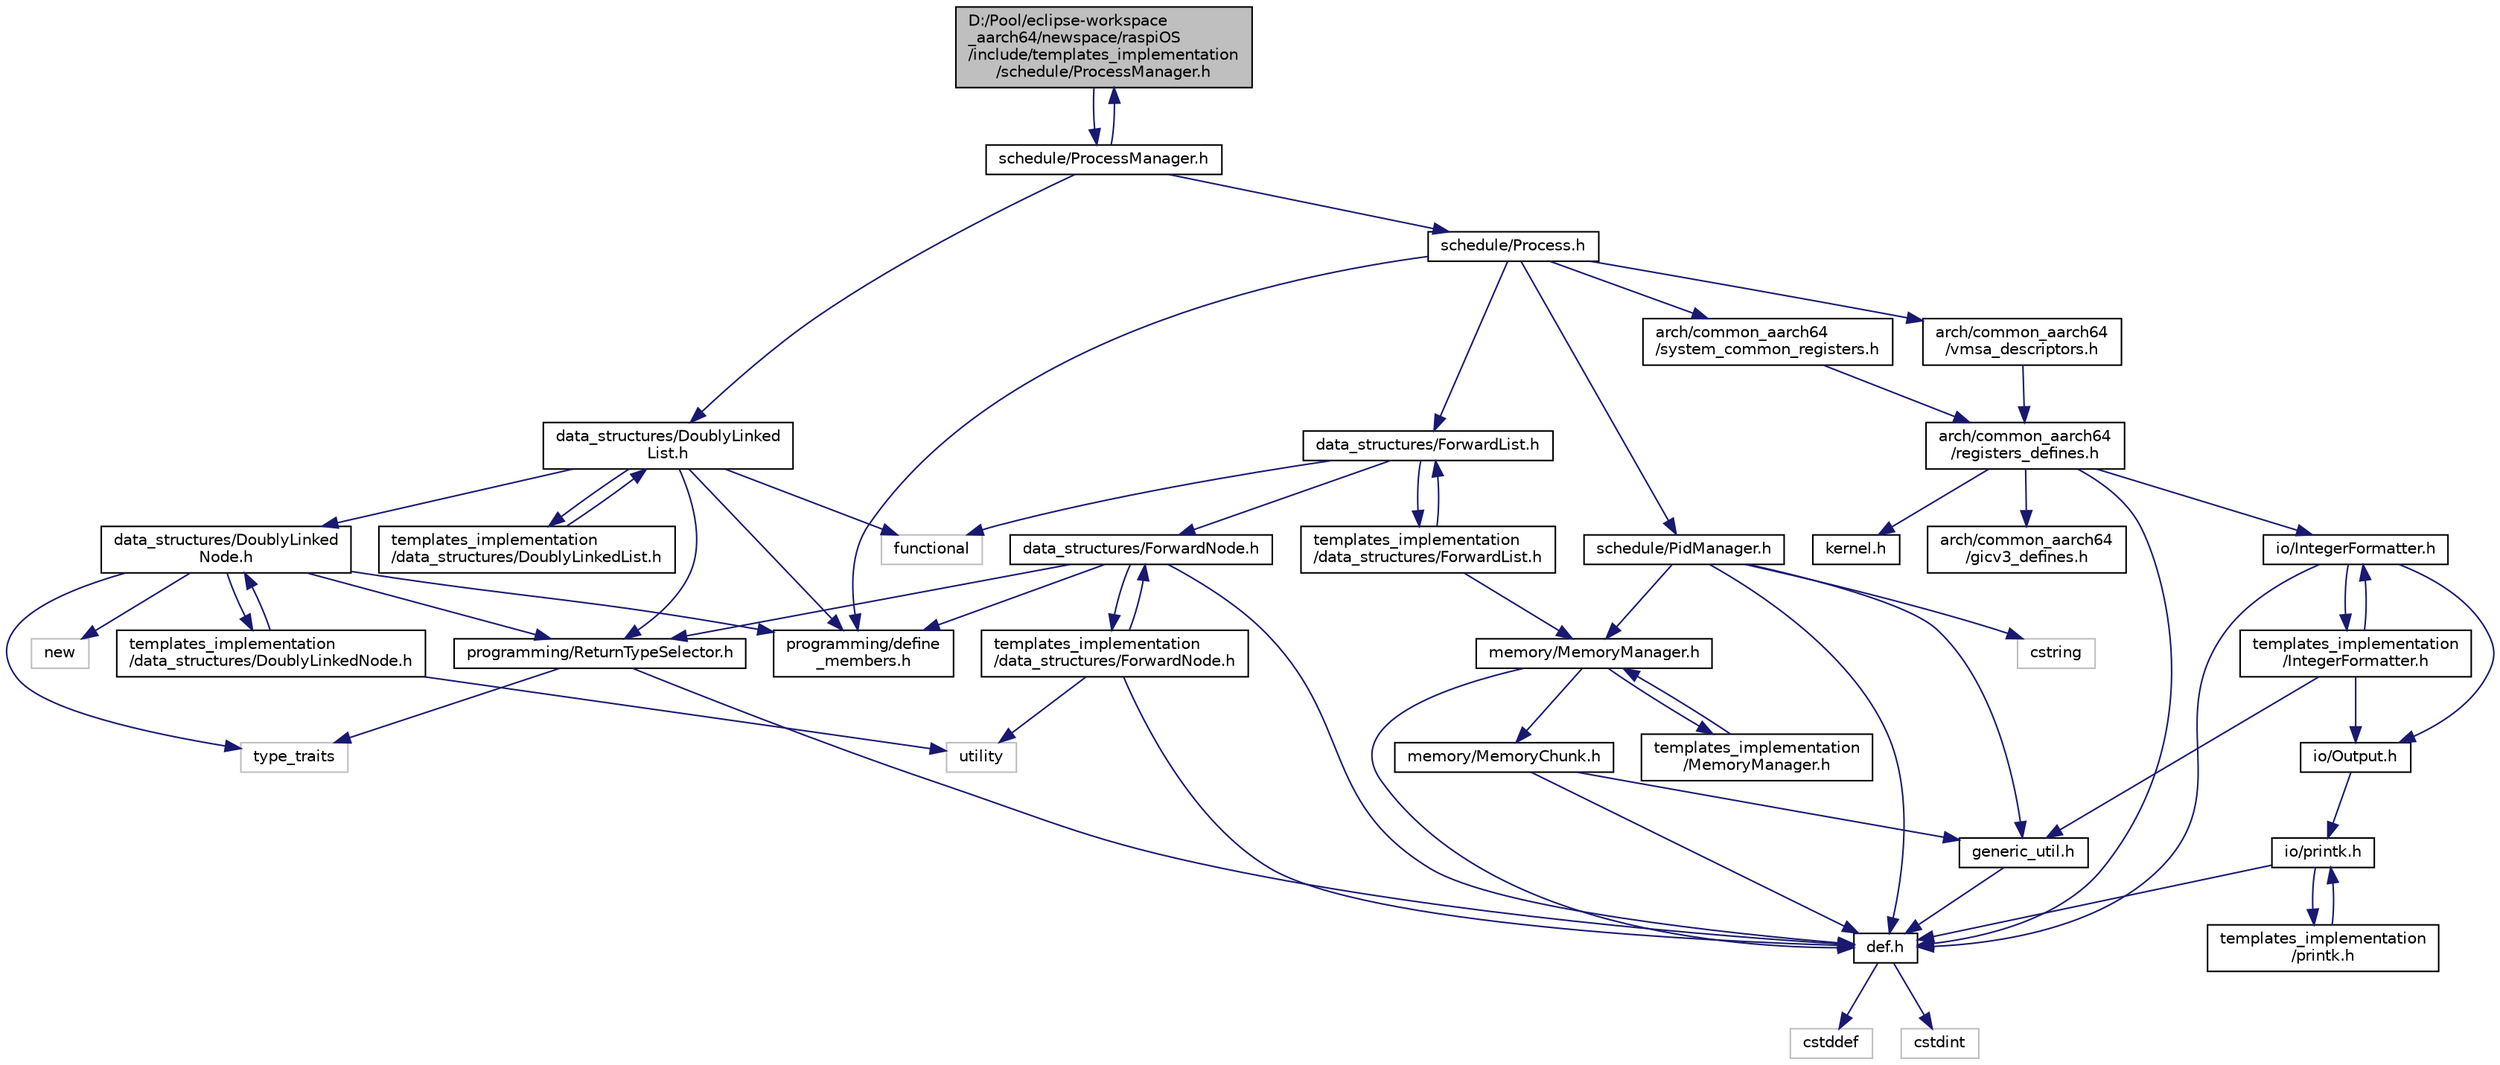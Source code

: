 digraph "D:/Pool/eclipse-workspace_aarch64/newspace/raspiOS/include/templates_implementation/schedule/ProcessManager.h"
{
  edge [fontname="Helvetica",fontsize="10",labelfontname="Helvetica",labelfontsize="10"];
  node [fontname="Helvetica",fontsize="10",shape=record];
  Node2460 [label="D:/Pool/eclipse-workspace\l_aarch64/newspace/raspiOS\l/include/templates_implementation\l/schedule/ProcessManager.h",height=0.2,width=0.4,color="black", fillcolor="grey75", style="filled", fontcolor="black"];
  Node2460 -> Node2461 [color="midnightblue",fontsize="10",style="solid",fontname="Helvetica"];
  Node2461 [label="schedule/ProcessManager.h",height=0.2,width=0.4,color="black", fillcolor="white", style="filled",URL="$dc/dd6/schedule_2_process_manager_8h.html"];
  Node2461 -> Node2462 [color="midnightblue",fontsize="10",style="solid",fontname="Helvetica"];
  Node2462 [label="data_structures/DoublyLinked\lList.h",height=0.2,width=0.4,color="black", fillcolor="white", style="filled",URL="$df/dde/data__structures_2_doubly_linked_list_8h.html"];
  Node2462 -> Node2463 [color="midnightblue",fontsize="10",style="solid",fontname="Helvetica"];
  Node2463 [label="data_structures/DoublyLinked\lNode.h",height=0.2,width=0.4,color="black", fillcolor="white", style="filled",URL="$df/da2/data__structures_2_doubly_linked_node_8h.html"];
  Node2463 -> Node2464 [color="midnightblue",fontsize="10",style="solid",fontname="Helvetica"];
  Node2464 [label="new",height=0.2,width=0.4,color="grey75", fillcolor="white", style="filled"];
  Node2463 -> Node2465 [color="midnightblue",fontsize="10",style="solid",fontname="Helvetica"];
  Node2465 [label="type_traits",height=0.2,width=0.4,color="grey75", fillcolor="white", style="filled"];
  Node2463 -> Node2466 [color="midnightblue",fontsize="10",style="solid",fontname="Helvetica"];
  Node2466 [label="programming/ReturnTypeSelector.h",height=0.2,width=0.4,color="black", fillcolor="white", style="filled",URL="$d3/d90/_return_type_selector_8h.html"];
  Node2466 -> Node2467 [color="midnightblue",fontsize="10",style="solid",fontname="Helvetica"];
  Node2467 [label="def.h",height=0.2,width=0.4,color="black", fillcolor="white", style="filled",URL="$d4/da4/def_8h.html"];
  Node2467 -> Node2468 [color="midnightblue",fontsize="10",style="solid",fontname="Helvetica"];
  Node2468 [label="cstddef",height=0.2,width=0.4,color="grey75", fillcolor="white", style="filled"];
  Node2467 -> Node2469 [color="midnightblue",fontsize="10",style="solid",fontname="Helvetica"];
  Node2469 [label="cstdint",height=0.2,width=0.4,color="grey75", fillcolor="white", style="filled"];
  Node2466 -> Node2465 [color="midnightblue",fontsize="10",style="solid",fontname="Helvetica"];
  Node2463 -> Node2470 [color="midnightblue",fontsize="10",style="solid",fontname="Helvetica"];
  Node2470 [label="programming/define\l_members.h",height=0.2,width=0.4,color="black", fillcolor="white", style="filled",URL="$d8/d7b/define__members_8h.html"];
  Node2463 -> Node2471 [color="midnightblue",fontsize="10",style="solid",fontname="Helvetica"];
  Node2471 [label="templates_implementation\l/data_structures/DoublyLinkedNode.h",height=0.2,width=0.4,color="black", fillcolor="white", style="filled",URL="$d3/dc9/templates__implementation_2data__structures_2_doubly_linked_node_8h.html"];
  Node2471 -> Node2463 [color="midnightblue",fontsize="10",style="solid",fontname="Helvetica"];
  Node2471 -> Node2472 [color="midnightblue",fontsize="10",style="solid",fontname="Helvetica"];
  Node2472 [label="utility",height=0.2,width=0.4,color="grey75", fillcolor="white", style="filled"];
  Node2462 -> Node2466 [color="midnightblue",fontsize="10",style="solid",fontname="Helvetica"];
  Node2462 -> Node2473 [color="midnightblue",fontsize="10",style="solid",fontname="Helvetica"];
  Node2473 [label="functional",height=0.2,width=0.4,color="grey75", fillcolor="white", style="filled"];
  Node2462 -> Node2470 [color="midnightblue",fontsize="10",style="solid",fontname="Helvetica"];
  Node2462 -> Node2474 [color="midnightblue",fontsize="10",style="solid",fontname="Helvetica"];
  Node2474 [label="templates_implementation\l/data_structures/DoublyLinkedList.h",height=0.2,width=0.4,color="black", fillcolor="white", style="filled",URL="$d1/d88/templates__implementation_2data__structures_2_doubly_linked_list_8h.html"];
  Node2474 -> Node2462 [color="midnightblue",fontsize="10",style="solid",fontname="Helvetica"];
  Node2461 -> Node2475 [color="midnightblue",fontsize="10",style="solid",fontname="Helvetica"];
  Node2475 [label="schedule/Process.h",height=0.2,width=0.4,color="black", fillcolor="white", style="filled",URL="$dd/d77/_process_8h.html"];
  Node2475 -> Node2476 [color="midnightblue",fontsize="10",style="solid",fontname="Helvetica"];
  Node2476 [label="data_structures/ForwardList.h",height=0.2,width=0.4,color="black", fillcolor="white", style="filled",URL="$d8/db0/data__structures_2_forward_list_8h.html"];
  Node2476 -> Node2477 [color="midnightblue",fontsize="10",style="solid",fontname="Helvetica"];
  Node2477 [label="data_structures/ForwardNode.h",height=0.2,width=0.4,color="black", fillcolor="white", style="filled",URL="$d7/d32/data__structures_2_forward_node_8h.html"];
  Node2477 -> Node2467 [color="midnightblue",fontsize="10",style="solid",fontname="Helvetica"];
  Node2477 -> Node2466 [color="midnightblue",fontsize="10",style="solid",fontname="Helvetica"];
  Node2477 -> Node2470 [color="midnightblue",fontsize="10",style="solid",fontname="Helvetica"];
  Node2477 -> Node2478 [color="midnightblue",fontsize="10",style="solid",fontname="Helvetica"];
  Node2478 [label="templates_implementation\l/data_structures/ForwardNode.h",height=0.2,width=0.4,color="black", fillcolor="white", style="filled",URL="$df/dbc/templates__implementation_2data__structures_2_forward_node_8h.html"];
  Node2478 -> Node2467 [color="midnightblue",fontsize="10",style="solid",fontname="Helvetica"];
  Node2478 -> Node2472 [color="midnightblue",fontsize="10",style="solid",fontname="Helvetica"];
  Node2478 -> Node2477 [color="midnightblue",fontsize="10",style="solid",fontname="Helvetica"];
  Node2476 -> Node2473 [color="midnightblue",fontsize="10",style="solid",fontname="Helvetica"];
  Node2476 -> Node2479 [color="midnightblue",fontsize="10",style="solid",fontname="Helvetica"];
  Node2479 [label="templates_implementation\l/data_structures/ForwardList.h",height=0.2,width=0.4,color="black", fillcolor="white", style="filled",URL="$d6/d60/templates__implementation_2data__structures_2_forward_list_8h.html"];
  Node2479 -> Node2476 [color="midnightblue",fontsize="10",style="solid",fontname="Helvetica"];
  Node2479 -> Node2480 [color="midnightblue",fontsize="10",style="solid",fontname="Helvetica"];
  Node2480 [label="memory/MemoryManager.h",height=0.2,width=0.4,color="black", fillcolor="white", style="filled",URL="$d6/d76/memory_2_memory_manager_8h.html"];
  Node2480 -> Node2467 [color="midnightblue",fontsize="10",style="solid",fontname="Helvetica"];
  Node2480 -> Node2481 [color="midnightblue",fontsize="10",style="solid",fontname="Helvetica"];
  Node2481 [label="memory/MemoryChunk.h",height=0.2,width=0.4,color="black", fillcolor="white", style="filled",URL="$d9/df6/_memory_chunk_8h.html"];
  Node2481 -> Node2467 [color="midnightblue",fontsize="10",style="solid",fontname="Helvetica"];
  Node2481 -> Node2482 [color="midnightblue",fontsize="10",style="solid",fontname="Helvetica"];
  Node2482 [label="generic_util.h",height=0.2,width=0.4,color="black", fillcolor="white", style="filled",URL="$d6/d93/generic__util_8h.html"];
  Node2482 -> Node2467 [color="midnightblue",fontsize="10",style="solid",fontname="Helvetica"];
  Node2480 -> Node2483 [color="midnightblue",fontsize="10",style="solid",fontname="Helvetica"];
  Node2483 [label="templates_implementation\l/MemoryManager.h",height=0.2,width=0.4,color="black", fillcolor="white", style="filled",URL="$dd/d2b/templates__implementation_2_memory_manager_8h.html"];
  Node2483 -> Node2480 [color="midnightblue",fontsize="10",style="solid",fontname="Helvetica"];
  Node2475 -> Node2484 [color="midnightblue",fontsize="10",style="solid",fontname="Helvetica"];
  Node2484 [label="schedule/PidManager.h",height=0.2,width=0.4,color="black", fillcolor="white", style="filled",URL="$d4/d92/_pid_manager_8h.html"];
  Node2484 -> Node2467 [color="midnightblue",fontsize="10",style="solid",fontname="Helvetica"];
  Node2484 -> Node2480 [color="midnightblue",fontsize="10",style="solid",fontname="Helvetica"];
  Node2484 -> Node2482 [color="midnightblue",fontsize="10",style="solid",fontname="Helvetica"];
  Node2484 -> Node2485 [color="midnightblue",fontsize="10",style="solid",fontname="Helvetica"];
  Node2485 [label="cstring",height=0.2,width=0.4,color="grey75", fillcolor="white", style="filled"];
  Node2475 -> Node2486 [color="midnightblue",fontsize="10",style="solid",fontname="Helvetica"];
  Node2486 [label="arch/common_aarch64\l/system_common_registers.h",height=0.2,width=0.4,color="black", fillcolor="white", style="filled",URL="$d4/d1f/system__common__registers_8h.html"];
  Node2486 -> Node2487 [color="midnightblue",fontsize="10",style="solid",fontname="Helvetica"];
  Node2487 [label="arch/common_aarch64\l/registers_defines.h",height=0.2,width=0.4,color="black", fillcolor="white", style="filled",URL="$d1/dbd/registers__defines_8h.html"];
  Node2487 -> Node2467 [color="midnightblue",fontsize="10",style="solid",fontname="Helvetica"];
  Node2487 -> Node2488 [color="midnightblue",fontsize="10",style="solid",fontname="Helvetica"];
  Node2488 [label="kernel.h",height=0.2,width=0.4,color="black", fillcolor="white", style="filled",URL="$d0/daa/kernel_8h.html"];
  Node2487 -> Node2489 [color="midnightblue",fontsize="10",style="solid",fontname="Helvetica"];
  Node2489 [label="io/IntegerFormatter.h",height=0.2,width=0.4,color="black", fillcolor="white", style="filled",URL="$d5/d7b/io_2_integer_formatter_8h.html"];
  Node2489 -> Node2467 [color="midnightblue",fontsize="10",style="solid",fontname="Helvetica"];
  Node2489 -> Node2490 [color="midnightblue",fontsize="10",style="solid",fontname="Helvetica"];
  Node2490 [label="io/Output.h",height=0.2,width=0.4,color="black", fillcolor="white", style="filled",URL="$d6/d77/_output_8h.html"];
  Node2490 -> Node2491 [color="midnightblue",fontsize="10",style="solid",fontname="Helvetica"];
  Node2491 [label="io/printk.h",height=0.2,width=0.4,color="black", fillcolor="white", style="filled",URL="$dd/d17/io_2printk_8h.html"];
  Node2491 -> Node2467 [color="midnightblue",fontsize="10",style="solid",fontname="Helvetica"];
  Node2491 -> Node2492 [color="midnightblue",fontsize="10",style="solid",fontname="Helvetica"];
  Node2492 [label="templates_implementation\l/printk.h",height=0.2,width=0.4,color="black", fillcolor="white", style="filled",URL="$d7/d95/templates__implementation_2printk_8h.html"];
  Node2492 -> Node2491 [color="midnightblue",fontsize="10",style="solid",fontname="Helvetica"];
  Node2489 -> Node2493 [color="midnightblue",fontsize="10",style="solid",fontname="Helvetica"];
  Node2493 [label="templates_implementation\l/IntegerFormatter.h",height=0.2,width=0.4,color="black", fillcolor="white", style="filled",URL="$dc/d84/templates__implementation_2_integer_formatter_8h.html"];
  Node2493 -> Node2489 [color="midnightblue",fontsize="10",style="solid",fontname="Helvetica"];
  Node2493 -> Node2482 [color="midnightblue",fontsize="10",style="solid",fontname="Helvetica"];
  Node2493 -> Node2490 [color="midnightblue",fontsize="10",style="solid",fontname="Helvetica"];
  Node2487 -> Node2494 [color="midnightblue",fontsize="10",style="solid",fontname="Helvetica"];
  Node2494 [label="arch/common_aarch64\l/gicv3_defines.h",height=0.2,width=0.4,color="black", fillcolor="white", style="filled",URL="$d5/d80/gicv3__defines_8h.html"];
  Node2475 -> Node2495 [color="midnightblue",fontsize="10",style="solid",fontname="Helvetica"];
  Node2495 [label="arch/common_aarch64\l/vmsa_descriptors.h",height=0.2,width=0.4,color="black", fillcolor="white", style="filled",URL="$d5/d72/vmsa__descriptors_8h.html"];
  Node2495 -> Node2487 [color="midnightblue",fontsize="10",style="solid",fontname="Helvetica"];
  Node2475 -> Node2470 [color="midnightblue",fontsize="10",style="solid",fontname="Helvetica"];
  Node2461 -> Node2460 [color="midnightblue",fontsize="10",style="solid",fontname="Helvetica"];
}

